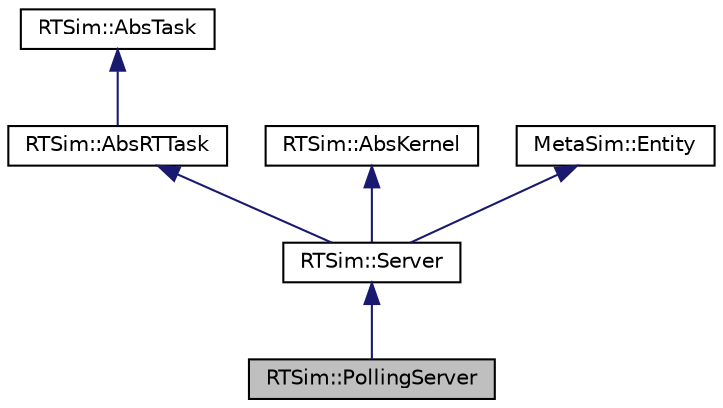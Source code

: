 digraph "RTSim::PollingServer"
{
  edge [fontname="Helvetica",fontsize="10",labelfontname="Helvetica",labelfontsize="10"];
  node [fontname="Helvetica",fontsize="10",shape=record];
  Node0 [label="RTSim::PollingServer",height=0.2,width=0.4,color="black", fillcolor="grey75", style="filled", fontcolor="black"];
  Node1 -> Node0 [dir="back",color="midnightblue",fontsize="10",style="solid",fontname="Helvetica"];
  Node1 [label="RTSim::Server",height=0.2,width=0.4,color="black", fillcolor="white", style="filled",URL="$classRTSim_1_1Server.html"];
  Node2 -> Node1 [dir="back",color="midnightblue",fontsize="10",style="solid",fontname="Helvetica"];
  Node2 [label="RTSim::AbsRTTask",height=0.2,width=0.4,color="black", fillcolor="white", style="filled",URL="$classRTSim_1_1AbsRTTask.html"];
  Node3 -> Node2 [dir="back",color="midnightblue",fontsize="10",style="solid",fontname="Helvetica"];
  Node3 [label="RTSim::AbsTask",height=0.2,width=0.4,color="black", fillcolor="white", style="filled",URL="$classRTSim_1_1AbsTask.html"];
  Node4 -> Node1 [dir="back",color="midnightblue",fontsize="10",style="solid",fontname="Helvetica"];
  Node4 [label="RTSim::AbsKernel",height=0.2,width=0.4,color="black", fillcolor="white", style="filled",URL="$classRTSim_1_1AbsKernel.html"];
  Node5 -> Node1 [dir="back",color="midnightblue",fontsize="10",style="solid",fontname="Helvetica"];
  Node5 [label="MetaSim::Entity",height=0.2,width=0.4,color="black", fillcolor="white", style="filled",URL="$classMetaSim_1_1Entity.html"];
}
